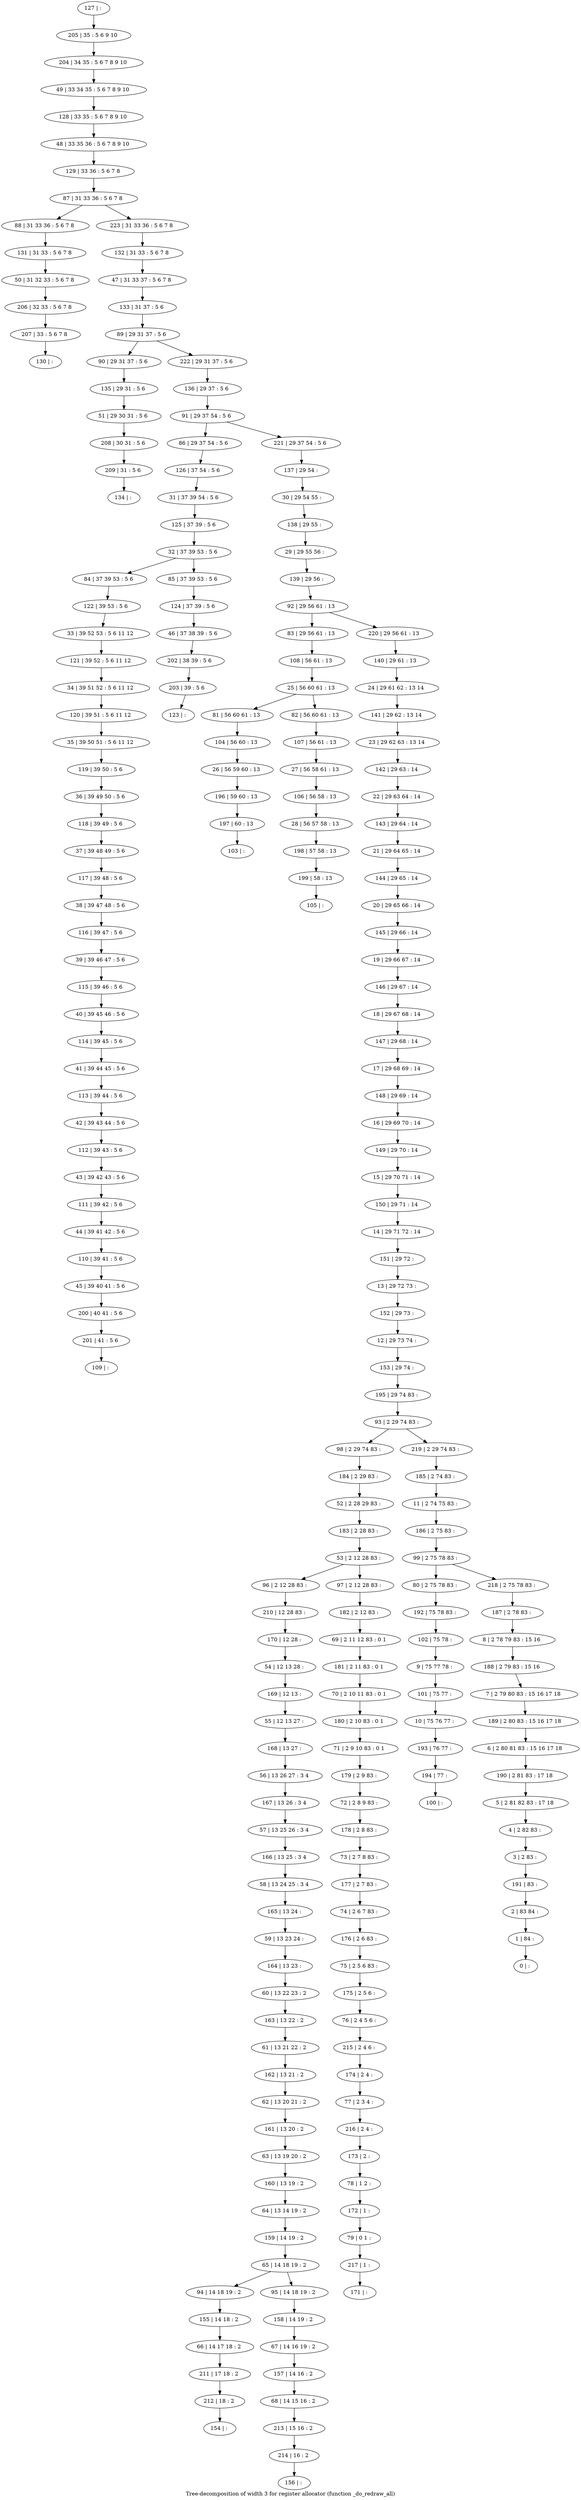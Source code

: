 digraph G {
graph [label="Tree-decomposition of width 3 for register allocator (function _do_redraw_all)"]
0[label="0 | : "];
1[label="1 | 84 : "];
2[label="2 | 83 84 : "];
3[label="3 | 2 83 : "];
4[label="4 | 2 82 83 : "];
5[label="5 | 2 81 82 83 : 17 18 "];
6[label="6 | 2 80 81 83 : 15 16 17 18 "];
7[label="7 | 2 79 80 83 : 15 16 17 18 "];
8[label="8 | 2 78 79 83 : 15 16 "];
9[label="9 | 75 77 78 : "];
10[label="10 | 75 76 77 : "];
11[label="11 | 2 74 75 83 : "];
12[label="12 | 29 73 74 : "];
13[label="13 | 29 72 73 : "];
14[label="14 | 29 71 72 : 14 "];
15[label="15 | 29 70 71 : 14 "];
16[label="16 | 29 69 70 : 14 "];
17[label="17 | 29 68 69 : 14 "];
18[label="18 | 29 67 68 : 14 "];
19[label="19 | 29 66 67 : 14 "];
20[label="20 | 29 65 66 : 14 "];
21[label="21 | 29 64 65 : 14 "];
22[label="22 | 29 63 64 : 14 "];
23[label="23 | 29 62 63 : 13 14 "];
24[label="24 | 29 61 62 : 13 14 "];
25[label="25 | 56 60 61 : 13 "];
26[label="26 | 56 59 60 : 13 "];
27[label="27 | 56 58 61 : 13 "];
28[label="28 | 56 57 58 : 13 "];
29[label="29 | 29 55 56 : "];
30[label="30 | 29 54 55 : "];
31[label="31 | 37 39 54 : 5 6 "];
32[label="32 | 37 39 53 : 5 6 "];
33[label="33 | 39 52 53 : 5 6 11 12 "];
34[label="34 | 39 51 52 : 5 6 11 12 "];
35[label="35 | 39 50 51 : 5 6 11 12 "];
36[label="36 | 39 49 50 : 5 6 "];
37[label="37 | 39 48 49 : 5 6 "];
38[label="38 | 39 47 48 : 5 6 "];
39[label="39 | 39 46 47 : 5 6 "];
40[label="40 | 39 45 46 : 5 6 "];
41[label="41 | 39 44 45 : 5 6 "];
42[label="42 | 39 43 44 : 5 6 "];
43[label="43 | 39 42 43 : 5 6 "];
44[label="44 | 39 41 42 : 5 6 "];
45[label="45 | 39 40 41 : 5 6 "];
46[label="46 | 37 38 39 : 5 6 "];
47[label="47 | 31 33 37 : 5 6 7 8 "];
48[label="48 | 33 35 36 : 5 6 7 8 9 10 "];
49[label="49 | 33 34 35 : 5 6 7 8 9 10 "];
50[label="50 | 31 32 33 : 5 6 7 8 "];
51[label="51 | 29 30 31 : 5 6 "];
52[label="52 | 2 28 29 83 : "];
53[label="53 | 2 12 28 83 : "];
54[label="54 | 12 13 28 : "];
55[label="55 | 12 13 27 : "];
56[label="56 | 13 26 27 : 3 4 "];
57[label="57 | 13 25 26 : 3 4 "];
58[label="58 | 13 24 25 : 3 4 "];
59[label="59 | 13 23 24 : "];
60[label="60 | 13 22 23 : 2 "];
61[label="61 | 13 21 22 : 2 "];
62[label="62 | 13 20 21 : 2 "];
63[label="63 | 13 19 20 : 2 "];
64[label="64 | 13 14 19 : 2 "];
65[label="65 | 14 18 19 : 2 "];
66[label="66 | 14 17 18 : 2 "];
67[label="67 | 14 16 19 : 2 "];
68[label="68 | 14 15 16 : 2 "];
69[label="69 | 2 11 12 83 : 0 1 "];
70[label="70 | 2 10 11 83 : 0 1 "];
71[label="71 | 2 9 10 83 : 0 1 "];
72[label="72 | 2 8 9 83 : "];
73[label="73 | 2 7 8 83 : "];
74[label="74 | 2 6 7 83 : "];
75[label="75 | 2 5 6 83 : "];
76[label="76 | 2 4 5 6 : "];
77[label="77 | 2 3 4 : "];
78[label="78 | 1 2 : "];
79[label="79 | 0 1 : "];
80[label="80 | 2 75 78 83 : "];
81[label="81 | 56 60 61 : 13 "];
82[label="82 | 56 60 61 : 13 "];
83[label="83 | 29 56 61 : 13 "];
84[label="84 | 37 39 53 : 5 6 "];
85[label="85 | 37 39 53 : 5 6 "];
86[label="86 | 29 37 54 : 5 6 "];
87[label="87 | 31 33 36 : 5 6 7 8 "];
88[label="88 | 31 33 36 : 5 6 7 8 "];
89[label="89 | 29 31 37 : 5 6 "];
90[label="90 | 29 31 37 : 5 6 "];
91[label="91 | 29 37 54 : 5 6 "];
92[label="92 | 29 56 61 : 13 "];
93[label="93 | 2 29 74 83 : "];
94[label="94 | 14 18 19 : 2 "];
95[label="95 | 14 18 19 : 2 "];
96[label="96 | 2 12 28 83 : "];
97[label="97 | 2 12 28 83 : "];
98[label="98 | 2 29 74 83 : "];
99[label="99 | 2 75 78 83 : "];
100[label="100 | : "];
101[label="101 | 75 77 : "];
102[label="102 | 75 78 : "];
103[label="103 | : "];
104[label="104 | 56 60 : 13 "];
105[label="105 | : "];
106[label="106 | 56 58 : 13 "];
107[label="107 | 56 61 : 13 "];
108[label="108 | 56 61 : 13 "];
109[label="109 | : "];
110[label="110 | 39 41 : 5 6 "];
111[label="111 | 39 42 : 5 6 "];
112[label="112 | 39 43 : 5 6 "];
113[label="113 | 39 44 : 5 6 "];
114[label="114 | 39 45 : 5 6 "];
115[label="115 | 39 46 : 5 6 "];
116[label="116 | 39 47 : 5 6 "];
117[label="117 | 39 48 : 5 6 "];
118[label="118 | 39 49 : 5 6 "];
119[label="119 | 39 50 : 5 6 "];
120[label="120 | 39 51 : 5 6 11 12 "];
121[label="121 | 39 52 : 5 6 11 12 "];
122[label="122 | 39 53 : 5 6 "];
123[label="123 | : "];
124[label="124 | 37 39 : 5 6 "];
125[label="125 | 37 39 : 5 6 "];
126[label="126 | 37 54 : 5 6 "];
127[label="127 | : "];
128[label="128 | 33 35 : 5 6 7 8 9 10 "];
129[label="129 | 33 36 : 5 6 7 8 "];
130[label="130 | : "];
131[label="131 | 31 33 : 5 6 7 8 "];
132[label="132 | 31 33 : 5 6 7 8 "];
133[label="133 | 31 37 : 5 6 "];
134[label="134 | : "];
135[label="135 | 29 31 : 5 6 "];
136[label="136 | 29 37 : 5 6 "];
137[label="137 | 29 54 : "];
138[label="138 | 29 55 : "];
139[label="139 | 29 56 : "];
140[label="140 | 29 61 : 13 "];
141[label="141 | 29 62 : 13 14 "];
142[label="142 | 29 63 : 14 "];
143[label="143 | 29 64 : 14 "];
144[label="144 | 29 65 : 14 "];
145[label="145 | 29 66 : 14 "];
146[label="146 | 29 67 : 14 "];
147[label="147 | 29 68 : 14 "];
148[label="148 | 29 69 : 14 "];
149[label="149 | 29 70 : 14 "];
150[label="150 | 29 71 : 14 "];
151[label="151 | 29 72 : "];
152[label="152 | 29 73 : "];
153[label="153 | 29 74 : "];
154[label="154 | : "];
155[label="155 | 14 18 : 2 "];
156[label="156 | : "];
157[label="157 | 14 16 : 2 "];
158[label="158 | 14 19 : 2 "];
159[label="159 | 14 19 : 2 "];
160[label="160 | 13 19 : 2 "];
161[label="161 | 13 20 : 2 "];
162[label="162 | 13 21 : 2 "];
163[label="163 | 13 22 : 2 "];
164[label="164 | 13 23 : "];
165[label="165 | 13 24 : "];
166[label="166 | 13 25 : 3 4 "];
167[label="167 | 13 26 : 3 4 "];
168[label="168 | 13 27 : "];
169[label="169 | 12 13 : "];
170[label="170 | 12 28 : "];
171[label="171 | : "];
172[label="172 | 1 : "];
173[label="173 | 2 : "];
174[label="174 | 2 4 : "];
175[label="175 | 2 5 6 : "];
176[label="176 | 2 6 83 : "];
177[label="177 | 2 7 83 : "];
178[label="178 | 2 8 83 : "];
179[label="179 | 2 9 83 : "];
180[label="180 | 2 10 83 : 0 1 "];
181[label="181 | 2 11 83 : 0 1 "];
182[label="182 | 2 12 83 : "];
183[label="183 | 2 28 83 : "];
184[label="184 | 2 29 83 : "];
185[label="185 | 2 74 83 : "];
186[label="186 | 2 75 83 : "];
187[label="187 | 2 78 83 : "];
188[label="188 | 2 79 83 : 15 16 "];
189[label="189 | 2 80 83 : 15 16 17 18 "];
190[label="190 | 2 81 83 : 17 18 "];
191[label="191 | 83 : "];
192[label="192 | 75 78 83 : "];
193[label="193 | 76 77 : "];
194[label="194 | 77 : "];
195[label="195 | 29 74 83 : "];
196[label="196 | 59 60 : 13 "];
197[label="197 | 60 : 13 "];
198[label="198 | 57 58 : 13 "];
199[label="199 | 58 : 13 "];
200[label="200 | 40 41 : 5 6 "];
201[label="201 | 41 : 5 6 "];
202[label="202 | 38 39 : 5 6 "];
203[label="203 | 39 : 5 6 "];
204[label="204 | 34 35 : 5 6 7 8 9 10 "];
205[label="205 | 35 : 5 6 9 10 "];
206[label="206 | 32 33 : 5 6 7 8 "];
207[label="207 | 33 : 5 6 7 8 "];
208[label="208 | 30 31 : 5 6 "];
209[label="209 | 31 : 5 6 "];
210[label="210 | 12 28 83 : "];
211[label="211 | 17 18 : 2 "];
212[label="212 | 18 : 2 "];
213[label="213 | 15 16 : 2 "];
214[label="214 | 16 : 2 "];
215[label="215 | 2 4 6 : "];
216[label="216 | 2 4 : "];
217[label="217 | 1 : "];
218[label="218 | 2 75 78 83 : "];
219[label="219 | 2 29 74 83 : "];
220[label="220 | 29 56 61 : 13 "];
221[label="221 | 29 37 54 : 5 6 "];
222[label="222 | 29 31 37 : 5 6 "];
223[label="223 | 31 33 36 : 5 6 7 8 "];
25->81 ;
25->82 ;
32->84 ;
32->85 ;
65->94 ;
65->95 ;
53->96 ;
53->97 ;
101->10 ;
9->101 ;
102->9 ;
104->26 ;
81->104 ;
106->28 ;
27->106 ;
107->27 ;
82->107 ;
108->25 ;
83->108 ;
110->45 ;
44->110 ;
111->44 ;
43->111 ;
112->43 ;
42->112 ;
113->42 ;
41->113 ;
114->41 ;
40->114 ;
115->40 ;
39->115 ;
116->39 ;
38->116 ;
117->38 ;
37->117 ;
118->37 ;
36->118 ;
119->36 ;
35->119 ;
120->35 ;
34->120 ;
121->34 ;
33->121 ;
122->33 ;
84->122 ;
124->46 ;
85->124 ;
125->32 ;
31->125 ;
126->31 ;
86->126 ;
131->50 ;
88->131 ;
135->51 ;
90->135 ;
155->66 ;
94->155 ;
157->68 ;
67->157 ;
158->67 ;
95->158 ;
159->65 ;
64->159 ;
160->64 ;
63->160 ;
161->63 ;
62->161 ;
162->62 ;
61->162 ;
163->61 ;
60->163 ;
164->60 ;
59->164 ;
165->59 ;
58->165 ;
166->58 ;
57->166 ;
167->57 ;
56->167 ;
168->56 ;
55->168 ;
169->55 ;
54->169 ;
170->54 ;
172->79 ;
78->172 ;
173->78 ;
174->77 ;
175->76 ;
75->175 ;
176->75 ;
74->176 ;
177->74 ;
73->177 ;
178->73 ;
72->178 ;
179->72 ;
71->179 ;
180->71 ;
70->180 ;
181->70 ;
69->181 ;
182->69 ;
97->182 ;
183->53 ;
52->183 ;
184->52 ;
98->184 ;
192->102 ;
80->192 ;
10->193 ;
194->100 ;
193->194 ;
26->196 ;
197->103 ;
196->197 ;
28->198 ;
199->105 ;
198->199 ;
45->200 ;
201->109 ;
200->201 ;
46->202 ;
203->123 ;
202->203 ;
50->206 ;
207->130 ;
206->207 ;
51->208 ;
209->134 ;
208->209 ;
210->170 ;
96->210 ;
66->211 ;
212->154 ;
211->212 ;
68->213 ;
214->156 ;
213->214 ;
215->174 ;
76->215 ;
216->173 ;
77->216 ;
217->171 ;
79->217 ;
127->205 ;
205->204 ;
204->49 ;
49->128 ;
128->48 ;
48->129 ;
129->87 ;
132->47 ;
47->133 ;
133->89 ;
136->91 ;
137->30 ;
30->138 ;
138->29 ;
29->139 ;
139->92 ;
140->24 ;
24->141 ;
141->23 ;
23->142 ;
142->22 ;
22->143 ;
143->21 ;
21->144 ;
144->20 ;
20->145 ;
145->19 ;
19->146 ;
146->18 ;
18->147 ;
147->17 ;
17->148 ;
148->16 ;
16->149 ;
149->15 ;
15->150 ;
150->14 ;
14->151 ;
151->13 ;
13->152 ;
152->12 ;
12->153 ;
153->195 ;
195->93 ;
185->11 ;
11->186 ;
186->99 ;
187->8 ;
8->188 ;
188->7 ;
7->189 ;
189->6 ;
6->190 ;
190->5 ;
5->4 ;
4->3 ;
3->191 ;
191->2 ;
2->1 ;
1->0 ;
218->187 ;
219->185 ;
220->140 ;
221->137 ;
222->136 ;
223->132 ;
99->80 ;
99->218 ;
93->98 ;
93->219 ;
92->83 ;
92->220 ;
91->86 ;
91->221 ;
89->90 ;
89->222 ;
87->88 ;
87->223 ;
}
